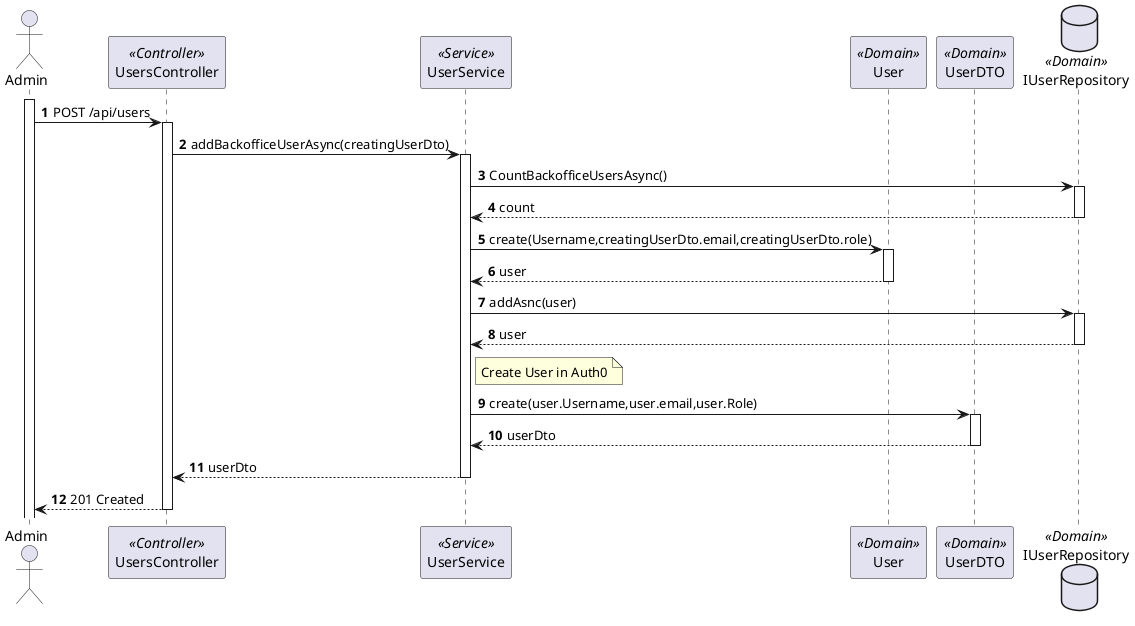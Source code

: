 @startuml process-view2

autonumber

actor "Admin" as UserP
participant "UsersController" as Controller <<Controller>>
participant "UserService" as Service <<Service>>
participant "User" as User <<Domain>>
participant "UserDTO" as UserDto <<Domain>>
database "IUserRepository" as UserRepository <<Domain>>

activate UserP
    UserP->Controller:POST /api/users

activate Controller

    Controller->Service:addBackofficeUserAsync(creatingUserDto)
    activate Service

        Service->UserRepository:CountBackofficeUsersAsync()
        activate UserRepository

            UserRepository-->Service:count
        deactivate UserRepository

        Service -> User:create(Username,creatingUserDto.email,creatingUserDto.role)
        activate User

            User-->Service:user
        deactivate User

        Service->UserRepository:addAsnc(user)
        activate UserRepository

            UserRepository-->Service:user
        deactivate UserRepository

        note right of Service: Create User in Auth0

        Service->UserDto:create(user.Username,user.email,user.Role)
        activate UserDto

            UserDto-->Service:userDto
        deactivate UserDto


        Service --> Controller:userDto
    deactivate Service

    UserP<--Controller:201 Created
deactivate Controller

@enduml